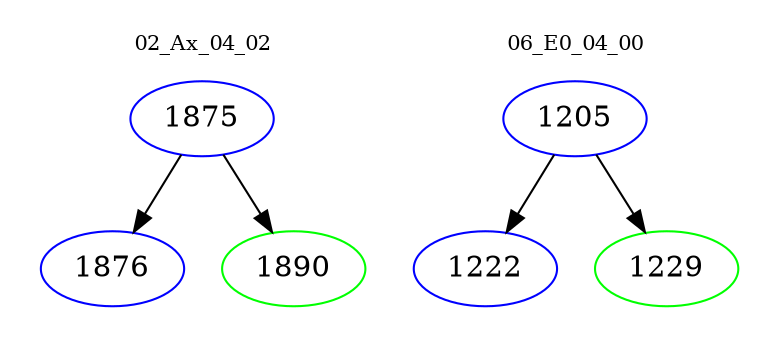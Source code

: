 digraph{
subgraph cluster_0 {
color = white
label = "02_Ax_04_02";
fontsize=10;
T0_1875 [label="1875", color="blue"]
T0_1875 -> T0_1876 [color="black"]
T0_1876 [label="1876", color="blue"]
T0_1875 -> T0_1890 [color="black"]
T0_1890 [label="1890", color="green"]
}
subgraph cluster_1 {
color = white
label = "06_E0_04_00";
fontsize=10;
T1_1205 [label="1205", color="blue"]
T1_1205 -> T1_1222 [color="black"]
T1_1222 [label="1222", color="blue"]
T1_1205 -> T1_1229 [color="black"]
T1_1229 [label="1229", color="green"]
}
}
